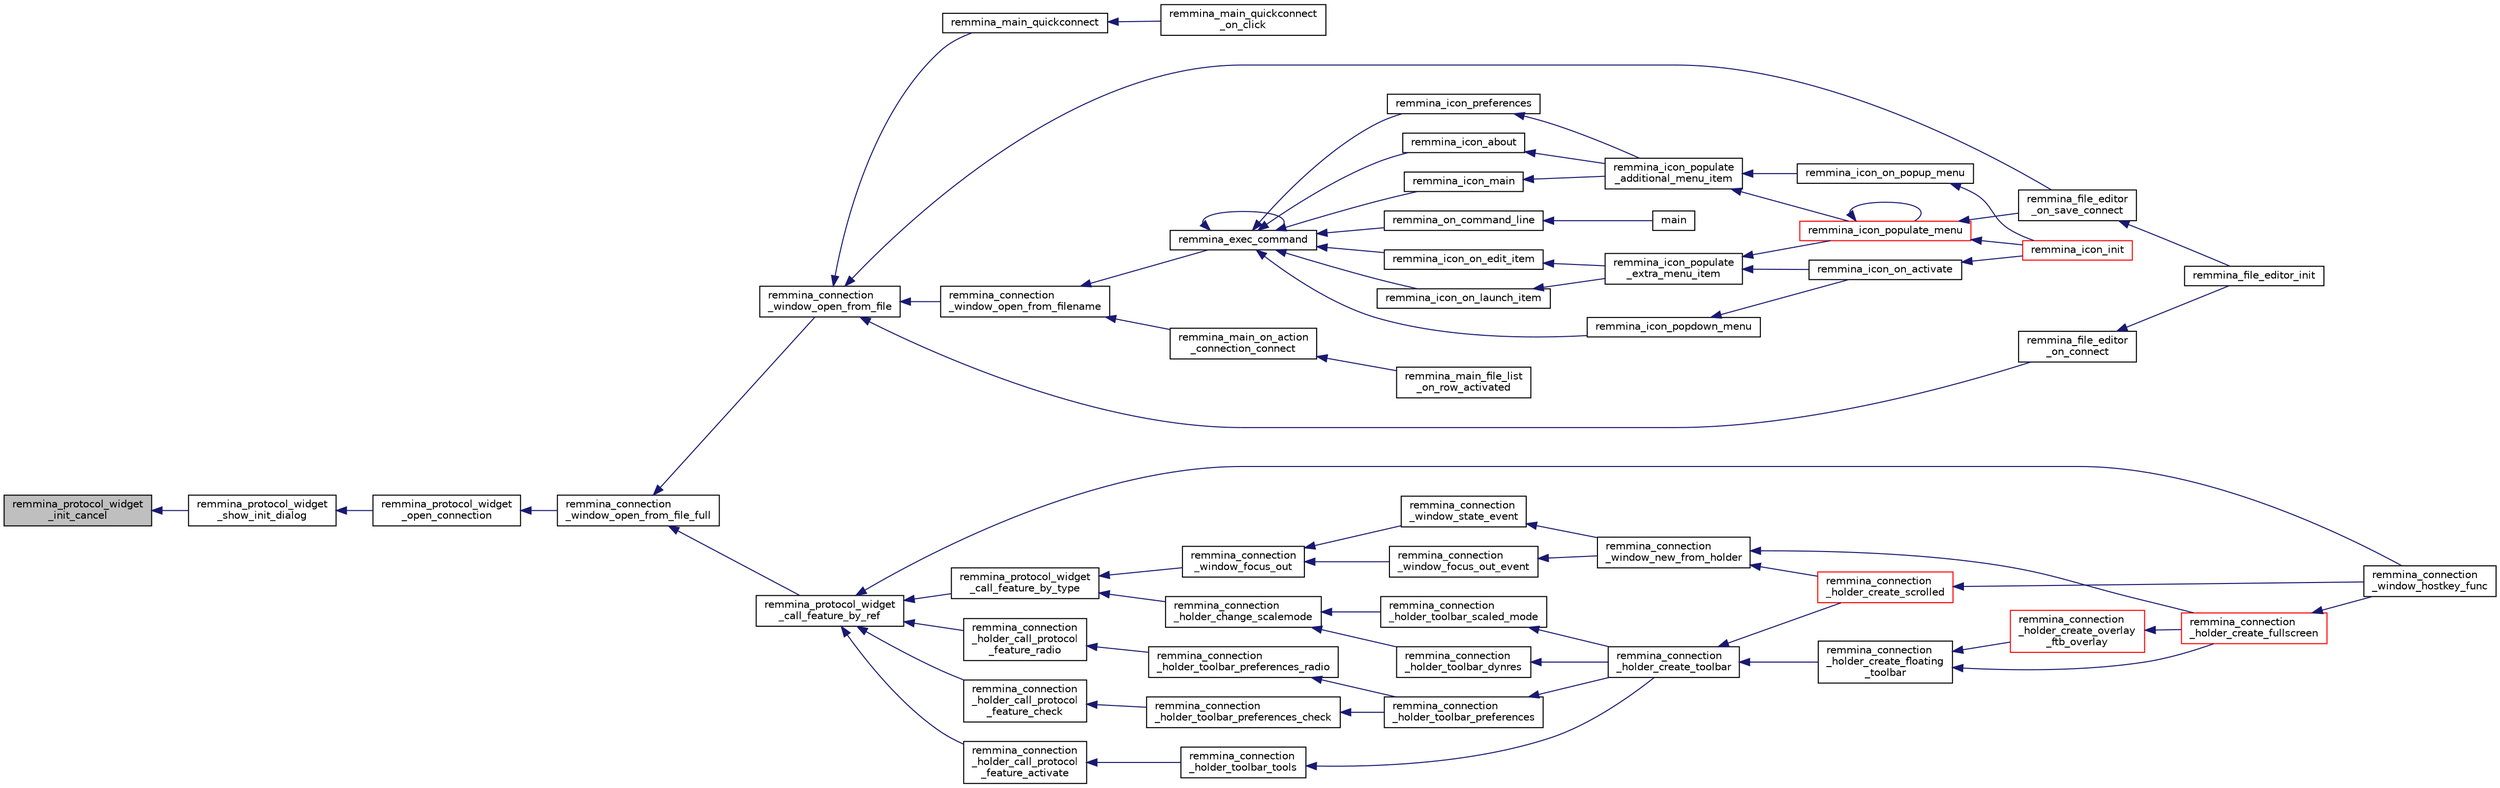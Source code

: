digraph "remmina_protocol_widget_init_cancel"
{
  edge [fontname="Helvetica",fontsize="10",labelfontname="Helvetica",labelfontsize="10"];
  node [fontname="Helvetica",fontsize="10",shape=record];
  rankdir="LR";
  Node2405 [label="remmina_protocol_widget\l_init_cancel",height=0.2,width=0.4,color="black", fillcolor="grey75", style="filled", fontcolor="black"];
  Node2405 -> Node2406 [dir="back",color="midnightblue",fontsize="10",style="solid",fontname="Helvetica"];
  Node2406 [label="remmina_protocol_widget\l_show_init_dialog",height=0.2,width=0.4,color="black", fillcolor="white", style="filled",URL="$remmina__protocol__widget_8c.html#a4bc73ebac622cdf46860f4ad351244d7"];
  Node2406 -> Node2407 [dir="back",color="midnightblue",fontsize="10",style="solid",fontname="Helvetica"];
  Node2407 [label="remmina_protocol_widget\l_open_connection",height=0.2,width=0.4,color="black", fillcolor="white", style="filled",URL="$remmina__protocol__widget_8h.html#aeffcbd7db351d4cacd7c8ba801ea2c37"];
  Node2407 -> Node2408 [dir="back",color="midnightblue",fontsize="10",style="solid",fontname="Helvetica"];
  Node2408 [label="remmina_connection\l_window_open_from_file_full",height=0.2,width=0.4,color="black", fillcolor="white", style="filled",URL="$remmina__connection__window_8h.html#adbf2b670ca3bae96a99cb0b36021a961"];
  Node2408 -> Node2409 [dir="back",color="midnightblue",fontsize="10",style="solid",fontname="Helvetica"];
  Node2409 [label="remmina_connection\l_window_open_from_file",height=0.2,width=0.4,color="black", fillcolor="white", style="filled",URL="$remmina__connection__window_8h.html#a1c7f722a89609523cc4de079cc82f23c"];
  Node2409 -> Node2410 [dir="back",color="midnightblue",fontsize="10",style="solid",fontname="Helvetica"];
  Node2410 [label="remmina_connection\l_window_open_from_filename",height=0.2,width=0.4,color="black", fillcolor="white", style="filled",URL="$remmina__connection__window_8h.html#ab0ed27ef360efc7d92906cbabf9da5db"];
  Node2410 -> Node2411 [dir="back",color="midnightblue",fontsize="10",style="solid",fontname="Helvetica"];
  Node2411 [label="remmina_exec_command",height=0.2,width=0.4,color="black", fillcolor="white", style="filled",URL="$remmina__exec_8h.html#a424cabdcff647797061e7482049d62a7"];
  Node2411 -> Node2412 [dir="back",color="midnightblue",fontsize="10",style="solid",fontname="Helvetica"];
  Node2412 [label="remmina_on_command_line",height=0.2,width=0.4,color="black", fillcolor="white", style="filled",URL="$remmina_8c.html#aeb286fc5bd52ab5382ab8cb495dc2914"];
  Node2412 -> Node2413 [dir="back",color="midnightblue",fontsize="10",style="solid",fontname="Helvetica"];
  Node2413 [label="main",height=0.2,width=0.4,color="black", fillcolor="white", style="filled",URL="$remmina_8c.html#a0ddf1224851353fc92bfbff6f499fa97"];
  Node2411 -> Node2411 [dir="back",color="midnightblue",fontsize="10",style="solid",fontname="Helvetica"];
  Node2411 -> Node2414 [dir="back",color="midnightblue",fontsize="10",style="solid",fontname="Helvetica"];
  Node2414 [label="remmina_icon_main",height=0.2,width=0.4,color="black", fillcolor="white", style="filled",URL="$remmina__icon_8c.html#a920476110ab6410c8fc8cf734109e497"];
  Node2414 -> Node2415 [dir="back",color="midnightblue",fontsize="10",style="solid",fontname="Helvetica"];
  Node2415 [label="remmina_icon_populate\l_additional_menu_item",height=0.2,width=0.4,color="black", fillcolor="white", style="filled",URL="$remmina__icon_8c.html#a8aaf73ed94cf20dcce1c7be26262cb56"];
  Node2415 -> Node2416 [dir="back",color="midnightblue",fontsize="10",style="solid",fontname="Helvetica"];
  Node2416 [label="remmina_icon_populate_menu",height=0.2,width=0.4,color="red", fillcolor="white", style="filled",URL="$remmina__icon_8h.html#af80ed314f91d653237249d839c7fc3b2"];
  Node2416 -> Node2419 [dir="back",color="midnightblue",fontsize="10",style="solid",fontname="Helvetica"];
  Node2419 [label="remmina_file_editor\l_on_save_connect",height=0.2,width=0.4,color="black", fillcolor="white", style="filled",URL="$remmina__file__editor_8c.html#a57224f3f69f04f398de563b71be6b18e"];
  Node2419 -> Node2418 [dir="back",color="midnightblue",fontsize="10",style="solid",fontname="Helvetica"];
  Node2418 [label="remmina_file_editor_init",height=0.2,width=0.4,color="black", fillcolor="white", style="filled",URL="$remmina__file__editor_8c.html#a9afd8d41c66f547320930eb331f3124d"];
  Node2416 -> Node2416 [dir="back",color="midnightblue",fontsize="10",style="solid",fontname="Helvetica"];
  Node2416 -> Node2420 [dir="back",color="midnightblue",fontsize="10",style="solid",fontname="Helvetica"];
  Node2420 [label="remmina_icon_init",height=0.2,width=0.4,color="red", fillcolor="white", style="filled",URL="$remmina__icon_8h.html#a741c81815e562f40672c4485172306d6"];
  Node2415 -> Node2424 [dir="back",color="midnightblue",fontsize="10",style="solid",fontname="Helvetica"];
  Node2424 [label="remmina_icon_on_popup_menu",height=0.2,width=0.4,color="black", fillcolor="white", style="filled",URL="$remmina__icon_8c.html#a95b917790eeb38e48137018796bdda93"];
  Node2424 -> Node2420 [dir="back",color="midnightblue",fontsize="10",style="solid",fontname="Helvetica"];
  Node2411 -> Node2425 [dir="back",color="midnightblue",fontsize="10",style="solid",fontname="Helvetica"];
  Node2425 [label="remmina_icon_preferences",height=0.2,width=0.4,color="black", fillcolor="white", style="filled",URL="$remmina__icon_8c.html#ad3b0e3d12e4854eae05b1afea19da404"];
  Node2425 -> Node2415 [dir="back",color="midnightblue",fontsize="10",style="solid",fontname="Helvetica"];
  Node2411 -> Node2426 [dir="back",color="midnightblue",fontsize="10",style="solid",fontname="Helvetica"];
  Node2426 [label="remmina_icon_about",height=0.2,width=0.4,color="black", fillcolor="white", style="filled",URL="$remmina__icon_8c.html#a5cdf1958ef01e49889bcee2e90e2cf71"];
  Node2426 -> Node2415 [dir="back",color="midnightblue",fontsize="10",style="solid",fontname="Helvetica"];
  Node2411 -> Node2427 [dir="back",color="midnightblue",fontsize="10",style="solid",fontname="Helvetica"];
  Node2427 [label="remmina_icon_on_launch_item",height=0.2,width=0.4,color="black", fillcolor="white", style="filled",URL="$remmina__icon_8c.html#ad1699688680e12abcfd5c74dd2f76d83"];
  Node2427 -> Node2428 [dir="back",color="midnightblue",fontsize="10",style="solid",fontname="Helvetica"];
  Node2428 [label="remmina_icon_populate\l_extra_menu_item",height=0.2,width=0.4,color="black", fillcolor="white", style="filled",URL="$remmina__icon_8c.html#a2847311861df3a2f1c8bbcd35cf3fd6f"];
  Node2428 -> Node2416 [dir="back",color="midnightblue",fontsize="10",style="solid",fontname="Helvetica"];
  Node2428 -> Node2429 [dir="back",color="midnightblue",fontsize="10",style="solid",fontname="Helvetica"];
  Node2429 [label="remmina_icon_on_activate",height=0.2,width=0.4,color="black", fillcolor="white", style="filled",URL="$remmina__icon_8c.html#af175fef31eb95974094088235b3a2b1d"];
  Node2429 -> Node2420 [dir="back",color="midnightblue",fontsize="10",style="solid",fontname="Helvetica"];
  Node2411 -> Node2430 [dir="back",color="midnightblue",fontsize="10",style="solid",fontname="Helvetica"];
  Node2430 [label="remmina_icon_on_edit_item",height=0.2,width=0.4,color="black", fillcolor="white", style="filled",URL="$remmina__icon_8c.html#af8708120906a8dc41a7998ebf9ecd129"];
  Node2430 -> Node2428 [dir="back",color="midnightblue",fontsize="10",style="solid",fontname="Helvetica"];
  Node2411 -> Node2431 [dir="back",color="midnightblue",fontsize="10",style="solid",fontname="Helvetica"];
  Node2431 [label="remmina_icon_popdown_menu",height=0.2,width=0.4,color="black", fillcolor="white", style="filled",URL="$remmina__icon_8c.html#a444be76e3c3a065279c5f9abc7fae833"];
  Node2431 -> Node2429 [dir="back",color="midnightblue",fontsize="10",style="solid",fontname="Helvetica"];
  Node2410 -> Node2432 [dir="back",color="midnightblue",fontsize="10",style="solid",fontname="Helvetica"];
  Node2432 [label="remmina_main_on_action\l_connection_connect",height=0.2,width=0.4,color="black", fillcolor="white", style="filled",URL="$remmina__main_8c.html#ae023d1cb099a4f7bee79f13760566cbf"];
  Node2432 -> Node2433 [dir="back",color="midnightblue",fontsize="10",style="solid",fontname="Helvetica"];
  Node2433 [label="remmina_main_file_list\l_on_row_activated",height=0.2,width=0.4,color="black", fillcolor="white", style="filled",URL="$remmina__main_8c.html#aba1a89a2400c5cc8373c6bd34602ac10"];
  Node2409 -> Node2434 [dir="back",color="midnightblue",fontsize="10",style="solid",fontname="Helvetica"];
  Node2434 [label="remmina_file_editor\l_on_connect",height=0.2,width=0.4,color="black", fillcolor="white", style="filled",URL="$remmina__file__editor_8c.html#a73b8581fd1fd77532b748d91a2951f25"];
  Node2434 -> Node2418 [dir="back",color="midnightblue",fontsize="10",style="solid",fontname="Helvetica"];
  Node2409 -> Node2419 [dir="back",color="midnightblue",fontsize="10",style="solid",fontname="Helvetica"];
  Node2409 -> Node2435 [dir="back",color="midnightblue",fontsize="10",style="solid",fontname="Helvetica"];
  Node2435 [label="remmina_main_quickconnect",height=0.2,width=0.4,color="black", fillcolor="white", style="filled",URL="$remmina__main_8c.html#a802458852abacebfb16f1f4295806a01"];
  Node2435 -> Node2436 [dir="back",color="midnightblue",fontsize="10",style="solid",fontname="Helvetica"];
  Node2436 [label="remmina_main_quickconnect\l_on_click",height=0.2,width=0.4,color="black", fillcolor="white", style="filled",URL="$remmina__main_8c.html#a210e9e04c7c97cc86412044de31f659d"];
  Node2408 -> Node2437 [dir="back",color="midnightblue",fontsize="10",style="solid",fontname="Helvetica"];
  Node2437 [label="remmina_protocol_widget\l_call_feature_by_ref",height=0.2,width=0.4,color="black", fillcolor="white", style="filled",URL="$remmina__protocol__widget_8h.html#a605b69a9aa4393024369cc5070488692"];
  Node2437 -> Node2438 [dir="back",color="midnightblue",fontsize="10",style="solid",fontname="Helvetica"];
  Node2438 [label="remmina_connection\l_holder_call_protocol\l_feature_radio",height=0.2,width=0.4,color="black", fillcolor="white", style="filled",URL="$remmina__connection__window_8c.html#a86280cb973101817f7410af393bc2f98"];
  Node2438 -> Node2439 [dir="back",color="midnightblue",fontsize="10",style="solid",fontname="Helvetica"];
  Node2439 [label="remmina_connection\l_holder_toolbar_preferences_radio",height=0.2,width=0.4,color="black", fillcolor="white", style="filled",URL="$remmina__connection__window_8c.html#a1ddab4aacc284c606ab237eae9c0b5a9"];
  Node2439 -> Node2440 [dir="back",color="midnightblue",fontsize="10",style="solid",fontname="Helvetica"];
  Node2440 [label="remmina_connection\l_holder_toolbar_preferences",height=0.2,width=0.4,color="black", fillcolor="white", style="filled",URL="$remmina__connection__window_8c.html#a78ec7d6e66d6e6569c1a9a0230c74bc8"];
  Node2440 -> Node2441 [dir="back",color="midnightblue",fontsize="10",style="solid",fontname="Helvetica"];
  Node2441 [label="remmina_connection\l_holder_create_toolbar",height=0.2,width=0.4,color="black", fillcolor="white", style="filled",URL="$remmina__connection__window_8c.html#af8138da72278e9e9000276e08a6fd984"];
  Node2441 -> Node2442 [dir="back",color="midnightblue",fontsize="10",style="solid",fontname="Helvetica"];
  Node2442 [label="remmina_connection\l_holder_create_floating\l_toolbar",height=0.2,width=0.4,color="black", fillcolor="white", style="filled",URL="$remmina__connection__window_8c.html#a967dca6c1876afc3e6bcb763f9709d43"];
  Node2442 -> Node2443 [dir="back",color="midnightblue",fontsize="10",style="solid",fontname="Helvetica"];
  Node2443 [label="remmina_connection\l_holder_create_overlay\l_ftb_overlay",height=0.2,width=0.4,color="red", fillcolor="white", style="filled",URL="$remmina__connection__window_8c.html#ab2edcb806312b3367c70fbb13c383ae0"];
  Node2443 -> Node2445 [dir="back",color="midnightblue",fontsize="10",style="solid",fontname="Helvetica"];
  Node2445 [label="remmina_connection\l_holder_create_fullscreen",height=0.2,width=0.4,color="red", fillcolor="white", style="filled",URL="$remmina__connection__window_8c.html#ae67ca4d276339723c1ff87fc224eaccf"];
  Node2445 -> Node2450 [dir="back",color="midnightblue",fontsize="10",style="solid",fontname="Helvetica"];
  Node2450 [label="remmina_connection\l_window_hostkey_func",height=0.2,width=0.4,color="black", fillcolor="white", style="filled",URL="$remmina__connection__window_8c.html#abef663d930076deb3105f86dabe2a9c3"];
  Node2442 -> Node2445 [dir="back",color="midnightblue",fontsize="10",style="solid",fontname="Helvetica"];
  Node2441 -> Node2452 [dir="back",color="midnightblue",fontsize="10",style="solid",fontname="Helvetica"];
  Node2452 [label="remmina_connection\l_holder_create_scrolled",height=0.2,width=0.4,color="red", fillcolor="white", style="filled",URL="$remmina__connection__window_8c.html#a57b3656c37df65d276ddd50a16906dc7"];
  Node2452 -> Node2450 [dir="back",color="midnightblue",fontsize="10",style="solid",fontname="Helvetica"];
  Node2437 -> Node2455 [dir="back",color="midnightblue",fontsize="10",style="solid",fontname="Helvetica"];
  Node2455 [label="remmina_connection\l_holder_call_protocol\l_feature_check",height=0.2,width=0.4,color="black", fillcolor="white", style="filled",URL="$remmina__connection__window_8c.html#a8d924ded7fe147df8b5f113e2fb1d6e7"];
  Node2455 -> Node2456 [dir="back",color="midnightblue",fontsize="10",style="solid",fontname="Helvetica"];
  Node2456 [label="remmina_connection\l_holder_toolbar_preferences_check",height=0.2,width=0.4,color="black", fillcolor="white", style="filled",URL="$remmina__connection__window_8c.html#ada0dce340f5f1484c496a2357e8a2c69"];
  Node2456 -> Node2440 [dir="back",color="midnightblue",fontsize="10",style="solid",fontname="Helvetica"];
  Node2437 -> Node2457 [dir="back",color="midnightblue",fontsize="10",style="solid",fontname="Helvetica"];
  Node2457 [label="remmina_connection\l_holder_call_protocol\l_feature_activate",height=0.2,width=0.4,color="black", fillcolor="white", style="filled",URL="$remmina__connection__window_8c.html#a4507b43c6fd10bc68d9512c6b253a552"];
  Node2457 -> Node2458 [dir="back",color="midnightblue",fontsize="10",style="solid",fontname="Helvetica"];
  Node2458 [label="remmina_connection\l_holder_toolbar_tools",height=0.2,width=0.4,color="black", fillcolor="white", style="filled",URL="$remmina__connection__window_8c.html#a51cc0b2274049920f67c71047bd76213"];
  Node2458 -> Node2441 [dir="back",color="midnightblue",fontsize="10",style="solid",fontname="Helvetica"];
  Node2437 -> Node2450 [dir="back",color="midnightblue",fontsize="10",style="solid",fontname="Helvetica"];
  Node2437 -> Node2459 [dir="back",color="midnightblue",fontsize="10",style="solid",fontname="Helvetica"];
  Node2459 [label="remmina_protocol_widget\l_call_feature_by_type",height=0.2,width=0.4,color="black", fillcolor="white", style="filled",URL="$remmina__protocol__widget_8h.html#a6a630e96e5b914d60d678ae8eaad4cd9"];
  Node2459 -> Node2460 [dir="back",color="midnightblue",fontsize="10",style="solid",fontname="Helvetica"];
  Node2460 [label="remmina_connection\l_holder_change_scalemode",height=0.2,width=0.4,color="black", fillcolor="white", style="filled",URL="$remmina__connection__window_8c.html#a5565ebedf82eb9f2d54b7f447b4c930e"];
  Node2460 -> Node2461 [dir="back",color="midnightblue",fontsize="10",style="solid",fontname="Helvetica"];
  Node2461 [label="remmina_connection\l_holder_toolbar_dynres",height=0.2,width=0.4,color="black", fillcolor="white", style="filled",URL="$remmina__connection__window_8c.html#a576e3800c7371f63b27e3832848ac4e5"];
  Node2461 -> Node2441 [dir="back",color="midnightblue",fontsize="10",style="solid",fontname="Helvetica"];
  Node2460 -> Node2462 [dir="back",color="midnightblue",fontsize="10",style="solid",fontname="Helvetica"];
  Node2462 [label="remmina_connection\l_holder_toolbar_scaled_mode",height=0.2,width=0.4,color="black", fillcolor="white", style="filled",URL="$remmina__connection__window_8c.html#ad6136dd7c0867a5a5f1c0b0645632ee4"];
  Node2462 -> Node2441 [dir="back",color="midnightblue",fontsize="10",style="solid",fontname="Helvetica"];
  Node2459 -> Node2463 [dir="back",color="midnightblue",fontsize="10",style="solid",fontname="Helvetica"];
  Node2463 [label="remmina_connection\l_window_focus_out",height=0.2,width=0.4,color="black", fillcolor="white", style="filled",URL="$remmina__connection__window_8c.html#a8c242e0a7ee57ed79099c330d696b43f"];
  Node2463 -> Node2464 [dir="back",color="midnightblue",fontsize="10",style="solid",fontname="Helvetica"];
  Node2464 [label="remmina_connection\l_window_focus_out_event",height=0.2,width=0.4,color="black", fillcolor="white", style="filled",URL="$remmina__connection__window_8c.html#a539828a1dd435bee083d82136691176c"];
  Node2464 -> Node2465 [dir="back",color="midnightblue",fontsize="10",style="solid",fontname="Helvetica"];
  Node2465 [label="remmina_connection\l_window_new_from_holder",height=0.2,width=0.4,color="black", fillcolor="white", style="filled",URL="$remmina__connection__window_8c.html#a0ff4775a640861c11f2bc9f4e4680ed5"];
  Node2465 -> Node2452 [dir="back",color="midnightblue",fontsize="10",style="solid",fontname="Helvetica"];
  Node2465 -> Node2445 [dir="back",color="midnightblue",fontsize="10",style="solid",fontname="Helvetica"];
  Node2463 -> Node2466 [dir="back",color="midnightblue",fontsize="10",style="solid",fontname="Helvetica"];
  Node2466 [label="remmina_connection\l_window_state_event",height=0.2,width=0.4,color="black", fillcolor="white", style="filled",URL="$remmina__connection__window_8c.html#a174d5b1e983a96c98aae2e8078f462bd"];
  Node2466 -> Node2465 [dir="back",color="midnightblue",fontsize="10",style="solid",fontname="Helvetica"];
}
